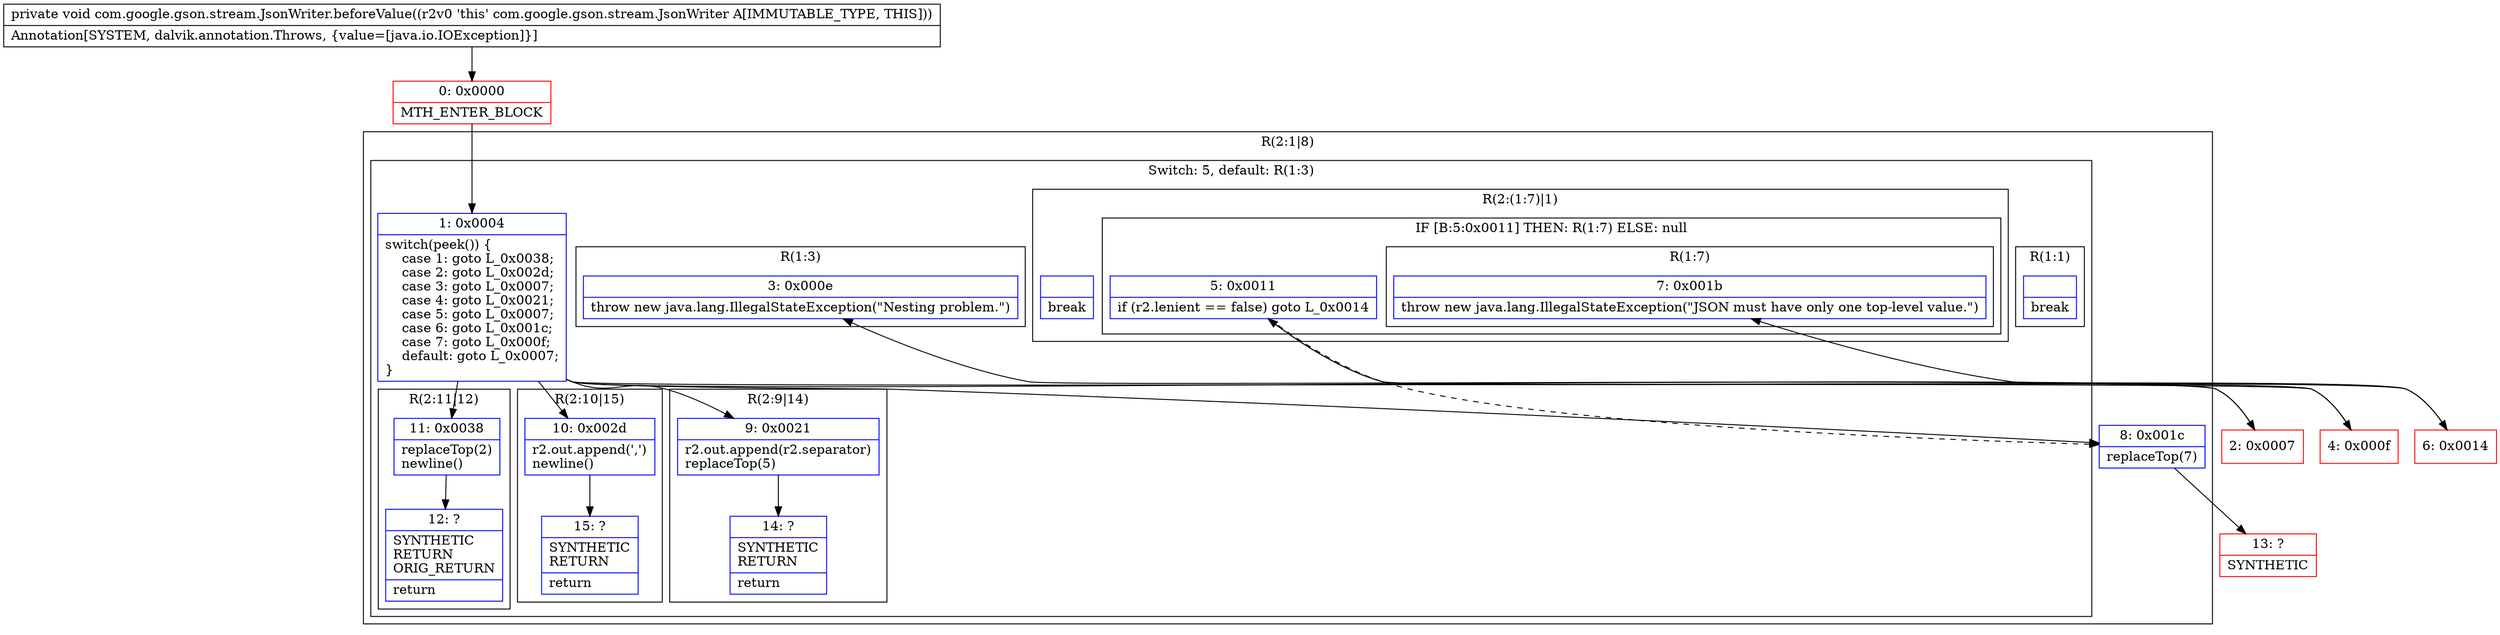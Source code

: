 digraph "CFG forcom.google.gson.stream.JsonWriter.beforeValue()V" {
subgraph cluster_Region_875585689 {
label = "R(2:1|8)";
node [shape=record,color=blue];
subgraph cluster_SwitchRegion_1664455236 {
label = "Switch: 5, default: R(1:3)";
node [shape=record,color=blue];
Node_1 [shape=record,label="{1\:\ 0x0004|switch(peek()) \{\l    case 1: goto L_0x0038;\l    case 2: goto L_0x002d;\l    case 3: goto L_0x0007;\l    case 4: goto L_0x0021;\l    case 5: goto L_0x0007;\l    case 6: goto L_0x001c;\l    case 7: goto L_0x000f;\l    default: goto L_0x0007;\l\}\l}"];
subgraph cluster_Region_773732218 {
label = "R(2:11|12)";
node [shape=record,color=blue];
Node_11 [shape=record,label="{11\:\ 0x0038|replaceTop(2)\lnewline()\l}"];
Node_12 [shape=record,label="{12\:\ ?|SYNTHETIC\lRETURN\lORIG_RETURN\l|return\l}"];
}
subgraph cluster_Region_432435550 {
label = "R(2:10|15)";
node [shape=record,color=blue];
Node_10 [shape=record,label="{10\:\ 0x002d|r2.out.append(',')\lnewline()\l}"];
Node_15 [shape=record,label="{15\:\ ?|SYNTHETIC\lRETURN\l|return\l}"];
}
subgraph cluster_Region_776334935 {
label = "R(2:9|14)";
node [shape=record,color=blue];
Node_9 [shape=record,label="{9\:\ 0x0021|r2.out.append(r2.separator)\lreplaceTop(5)\l}"];
Node_14 [shape=record,label="{14\:\ ?|SYNTHETIC\lRETURN\l|return\l}"];
}
subgraph cluster_Region_1630400105 {
label = "R(1:1)";
node [shape=record,color=blue];
Node_InsnContainer_1054318801 [shape=record,label="{|break\l}"];
}
subgraph cluster_Region_347171540 {
label = "R(2:(1:7)|1)";
node [shape=record,color=blue];
subgraph cluster_IfRegion_352782659 {
label = "IF [B:5:0x0011] THEN: R(1:7) ELSE: null";
node [shape=record,color=blue];
Node_5 [shape=record,label="{5\:\ 0x0011|if (r2.lenient == false) goto L_0x0014\l}"];
subgraph cluster_Region_458744620 {
label = "R(1:7)";
node [shape=record,color=blue];
Node_7 [shape=record,label="{7\:\ 0x001b|throw new java.lang.IllegalStateException(\"JSON must have only one top\-level value.\")\l}"];
}
}
Node_InsnContainer_402983359 [shape=record,label="{|break\l}"];
}
subgraph cluster_Region_125642657 {
label = "R(1:3)";
node [shape=record,color=blue];
Node_3 [shape=record,label="{3\:\ 0x000e|throw new java.lang.IllegalStateException(\"Nesting problem.\")\l}"];
}
}
Node_8 [shape=record,label="{8\:\ 0x001c|replaceTop(7)\l}"];
}
Node_0 [shape=record,color=red,label="{0\:\ 0x0000|MTH_ENTER_BLOCK\l}"];
Node_2 [shape=record,color=red,label="{2\:\ 0x0007}"];
Node_4 [shape=record,color=red,label="{4\:\ 0x000f}"];
Node_6 [shape=record,color=red,label="{6\:\ 0x0014}"];
Node_13 [shape=record,color=red,label="{13\:\ ?|SYNTHETIC\l}"];
MethodNode[shape=record,label="{private void com.google.gson.stream.JsonWriter.beforeValue((r2v0 'this' com.google.gson.stream.JsonWriter A[IMMUTABLE_TYPE, THIS]))  | Annotation[SYSTEM, dalvik.annotation.Throws, \{value=[java.io.IOException]\}]\l}"];
MethodNode -> Node_0;
Node_1 -> Node_2;
Node_1 -> Node_4;
Node_1 -> Node_8;
Node_1 -> Node_9;
Node_1 -> Node_10;
Node_1 -> Node_11;
Node_11 -> Node_12;
Node_10 -> Node_15;
Node_9 -> Node_14;
Node_5 -> Node_6;
Node_5 -> Node_8[style=dashed];
Node_8 -> Node_13;
Node_0 -> Node_1;
Node_2 -> Node_3;
Node_4 -> Node_5;
Node_6 -> Node_7;
}

